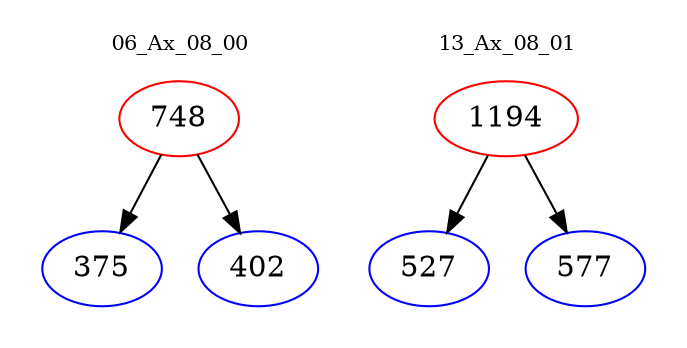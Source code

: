 digraph{
subgraph cluster_0 {
color = white
label = "06_Ax_08_00";
fontsize=10;
T0_748 [label="748", color="red"]
T0_748 -> T0_375 [color="black"]
T0_375 [label="375", color="blue"]
T0_748 -> T0_402 [color="black"]
T0_402 [label="402", color="blue"]
}
subgraph cluster_1 {
color = white
label = "13_Ax_08_01";
fontsize=10;
T1_1194 [label="1194", color="red"]
T1_1194 -> T1_527 [color="black"]
T1_527 [label="527", color="blue"]
T1_1194 -> T1_577 [color="black"]
T1_577 [label="577", color="blue"]
}
}
